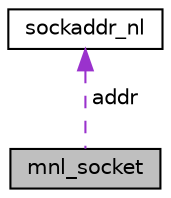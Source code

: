 digraph "mnl_socket"
{
 // LATEX_PDF_SIZE
  edge [fontname="Helvetica",fontsize="10",labelfontname="Helvetica",labelfontsize="10"];
  node [fontname="Helvetica",fontsize="10",shape=record];
  Node1 [label="mnl_socket",height=0.2,width=0.4,color="black", fillcolor="grey75", style="filled", fontcolor="black",tooltip=" "];
  Node2 -> Node1 [dir="back",color="darkorchid3",fontsize="10",style="dashed",label=" addr" ,fontname="Helvetica"];
  Node2 [label="sockaddr_nl",height=0.2,width=0.4,color="black", fillcolor="white", style="filled",URL="$structsockaddr__nl.html",tooltip=" "];
}
